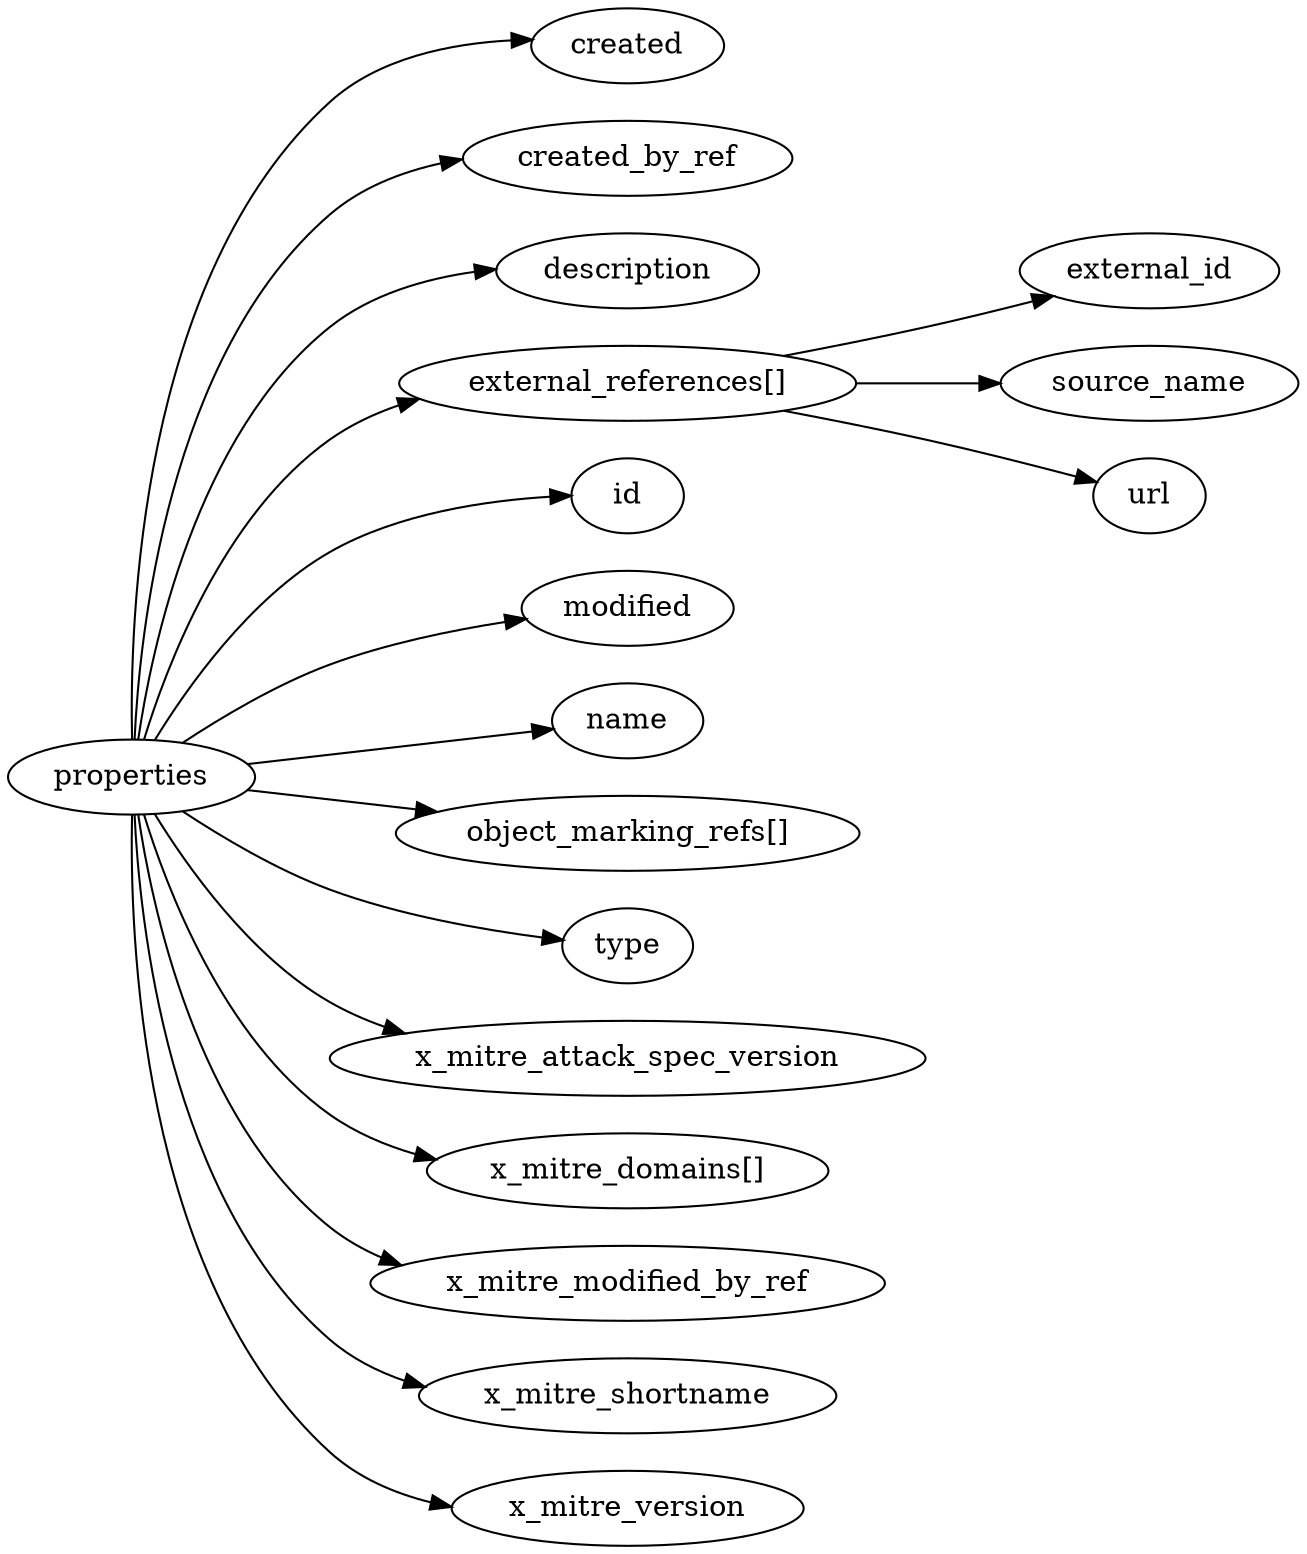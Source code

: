 digraph {
    graph [rankdir=LR]
    "created" [label="created"]
    "created_by_ref" [label="created_by_ref"]
    "description" [label="description"]
    "external_references" [label="external_references[]"]
    "external_references.external_id" [label="external_id"]
    "external_references.source_name" [label="source_name"]
    "external_references.url" [label="url"]
    "id" [label="id"]
    "modified" [label="modified"]
    "name" [label="name"]
    "object_marking_refs" [label="object_marking_refs[]"]
    "type" [label="type"]
    "x_mitre_attack_spec_version" [label="x_mitre_attack_spec_version"]
    "x_mitre_domains" [label="x_mitre_domains[]"]
    "x_mitre_modified_by_ref" [label="x_mitre_modified_by_ref"]
    "x_mitre_shortname" [label="x_mitre_shortname"]
    "x_mitre_version" [label="x_mitre_version"]
    "properties" -> "x_mitre_domains"
    "properties" -> "object_marking_refs"
    "properties" -> "id"
    "properties" -> "type"
    "properties" -> "created"
    "properties" -> "created_by_ref"
    "properties" -> "external_references"
    "properties" -> "modified"
    "properties" -> "name"
    "properties" -> "description"
    "properties" -> "x_mitre_version"
    "properties" -> "x_mitre_attack_spec_version"
    "properties" -> "x_mitre_modified_by_ref"
    "properties" -> "x_mitre_shortname"
    "external_references" -> "external_references.external_id"
    "external_references" -> "external_references.url"
    "external_references" -> "external_references.source_name"
}
